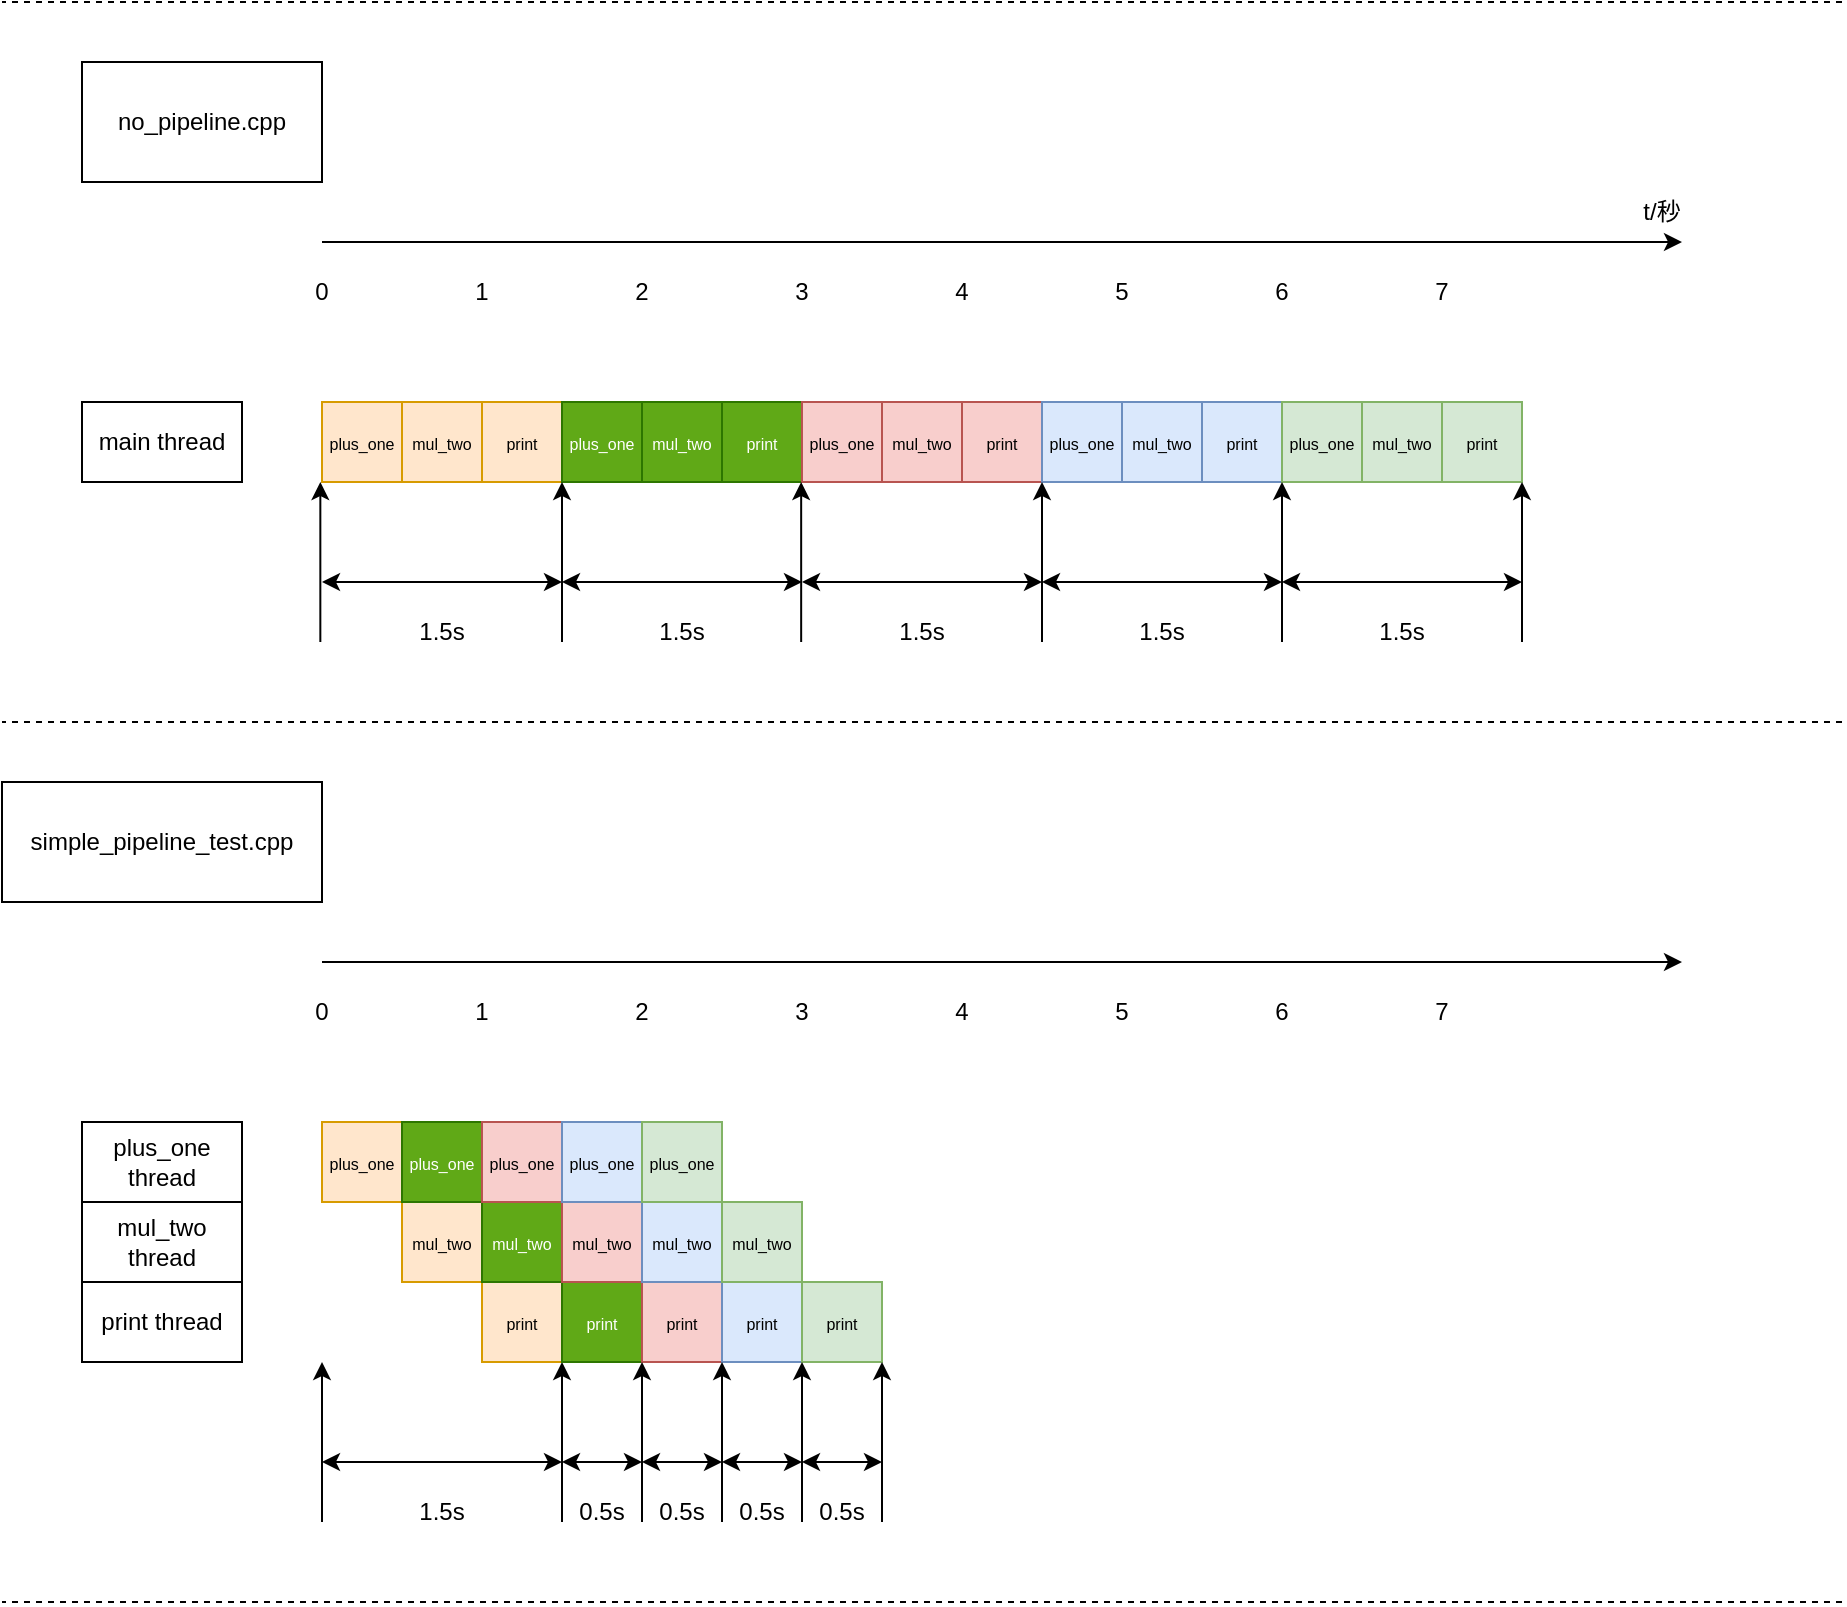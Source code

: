 <mxfile version="19.0.3" type="device"><diagram id="kuyC8JLYU0Bv8T3NJ87K" name="第 1 页"><mxGraphModel dx="1016" dy="658" grid="1" gridSize="10" guides="1" tooltips="1" connect="1" arrows="1" fold="1" page="1" pageScale="1" pageWidth="827" pageHeight="1169" math="0" shadow="0"><root><mxCell id="0"/><mxCell id="1" parent="0"/><mxCell id="ecFVXSNowXnLh2_Sj2PY-1" value="&lt;font style=&quot;font-size: 8px;&quot;&gt;mul_two&lt;/font&gt;" style="rounded=0;whiteSpace=wrap;html=1;fillColor=#ffe6cc;strokeColor=#d79b00;" vertex="1" parent="1"><mxGeometry x="200" y="240" width="40" height="40" as="geometry"/></mxCell><mxCell id="ecFVXSNowXnLh2_Sj2PY-2" value="&lt;font style=&quot;font-size: 8px;&quot;&gt;plus_one&lt;/font&gt;" style="rounded=0;whiteSpace=wrap;html=1;fillColor=#ffe6cc;strokeColor=#d79b00;" vertex="1" parent="1"><mxGeometry x="160" y="240" width="40" height="40" as="geometry"/></mxCell><mxCell id="ecFVXSNowXnLh2_Sj2PY-3" value="&lt;font style=&quot;font-size: 8px;&quot;&gt;print&lt;/font&gt;" style="rounded=0;whiteSpace=wrap;html=1;fillColor=#ffe6cc;strokeColor=#d79b00;" vertex="1" parent="1"><mxGeometry x="240" y="240" width="40" height="40" as="geometry"/></mxCell><mxCell id="ecFVXSNowXnLh2_Sj2PY-32" value="" style="endArrow=classic;html=1;rounded=0;" edge="1" parent="1"><mxGeometry width="50" height="50" relative="1" as="geometry"><mxPoint x="160" y="160" as="sourcePoint"/><mxPoint x="840" y="160" as="targetPoint"/></mxGeometry></mxCell><mxCell id="ecFVXSNowXnLh2_Sj2PY-33" value="t/秒" style="text;html=1;strokeColor=none;fillColor=none;align=center;verticalAlign=middle;whiteSpace=wrap;rounded=0;" vertex="1" parent="1"><mxGeometry x="800" y="130" width="60" height="30" as="geometry"/></mxCell><mxCell id="ecFVXSNowXnLh2_Sj2PY-34" value="0" style="text;html=1;strokeColor=none;fillColor=none;align=center;verticalAlign=middle;whiteSpace=wrap;rounded=0;" vertex="1" parent="1"><mxGeometry x="130" y="170" width="60" height="30" as="geometry"/></mxCell><mxCell id="ecFVXSNowXnLh2_Sj2PY-35" value="1" style="text;html=1;strokeColor=none;fillColor=none;align=center;verticalAlign=middle;whiteSpace=wrap;rounded=0;" vertex="1" parent="1"><mxGeometry x="210" y="170" width="60" height="30" as="geometry"/></mxCell><mxCell id="ecFVXSNowXnLh2_Sj2PY-36" value="2" style="text;html=1;strokeColor=none;fillColor=none;align=center;verticalAlign=middle;whiteSpace=wrap;rounded=0;" vertex="1" parent="1"><mxGeometry x="290" y="170" width="60" height="30" as="geometry"/></mxCell><mxCell id="ecFVXSNowXnLh2_Sj2PY-37" value="3" style="text;html=1;strokeColor=none;fillColor=none;align=center;verticalAlign=middle;whiteSpace=wrap;rounded=0;" vertex="1" parent="1"><mxGeometry x="370" y="170" width="60" height="30" as="geometry"/></mxCell><mxCell id="ecFVXSNowXnLh2_Sj2PY-38" value="4" style="text;html=1;strokeColor=none;fillColor=none;align=center;verticalAlign=middle;whiteSpace=wrap;rounded=0;" vertex="1" parent="1"><mxGeometry x="450" y="170" width="60" height="30" as="geometry"/></mxCell><mxCell id="ecFVXSNowXnLh2_Sj2PY-39" value="5" style="text;html=1;strokeColor=none;fillColor=none;align=center;verticalAlign=middle;whiteSpace=wrap;rounded=0;" vertex="1" parent="1"><mxGeometry x="530" y="170" width="60" height="30" as="geometry"/></mxCell><mxCell id="ecFVXSNowXnLh2_Sj2PY-40" value="6" style="text;html=1;strokeColor=none;fillColor=none;align=center;verticalAlign=middle;whiteSpace=wrap;rounded=0;" vertex="1" parent="1"><mxGeometry x="610" y="170" width="60" height="30" as="geometry"/></mxCell><mxCell id="ecFVXSNowXnLh2_Sj2PY-41" value="7" style="text;html=1;strokeColor=none;fillColor=none;align=center;verticalAlign=middle;whiteSpace=wrap;rounded=0;" vertex="1" parent="1"><mxGeometry x="690" y="170" width="60" height="30" as="geometry"/></mxCell><mxCell id="ecFVXSNowXnLh2_Sj2PY-42" value="&lt;font style=&quot;font-size: 8px;&quot;&gt;mul_two&lt;/font&gt;" style="rounded=0;whiteSpace=wrap;html=1;fillColor=#60a917;strokeColor=#2D7600;fontColor=#ffffff;" vertex="1" parent="1"><mxGeometry x="320" y="240" width="40" height="40" as="geometry"/></mxCell><mxCell id="ecFVXSNowXnLh2_Sj2PY-43" value="&lt;font style=&quot;font-size: 8px;&quot;&gt;plus_one&lt;/font&gt;" style="rounded=0;whiteSpace=wrap;html=1;fillColor=#60a917;strokeColor=#2D7600;fontColor=#ffffff;" vertex="1" parent="1"><mxGeometry x="280" y="240" width="40" height="40" as="geometry"/></mxCell><mxCell id="ecFVXSNowXnLh2_Sj2PY-44" value="&lt;font style=&quot;font-size: 8px;&quot;&gt;print&lt;/font&gt;" style="rounded=0;whiteSpace=wrap;html=1;fillColor=#60a917;strokeColor=#2D7600;fontColor=#ffffff;" vertex="1" parent="1"><mxGeometry x="360" y="240" width="40" height="40" as="geometry"/></mxCell><mxCell id="ecFVXSNowXnLh2_Sj2PY-45" value="&lt;font style=&quot;font-size: 8px;&quot;&gt;mul_two&lt;/font&gt;" style="rounded=0;whiteSpace=wrap;html=1;fillColor=#f8cecc;strokeColor=#b85450;" vertex="1" parent="1"><mxGeometry x="440" y="240" width="40" height="40" as="geometry"/></mxCell><mxCell id="ecFVXSNowXnLh2_Sj2PY-46" value="&lt;font style=&quot;font-size: 8px;&quot;&gt;plus_one&lt;/font&gt;" style="rounded=0;whiteSpace=wrap;html=1;fillColor=#f8cecc;strokeColor=#b85450;" vertex="1" parent="1"><mxGeometry x="400" y="240" width="40" height="40" as="geometry"/></mxCell><mxCell id="ecFVXSNowXnLh2_Sj2PY-47" value="&lt;font style=&quot;font-size: 8px;&quot;&gt;print&lt;/font&gt;" style="rounded=0;whiteSpace=wrap;html=1;fillColor=#f8cecc;strokeColor=#b85450;" vertex="1" parent="1"><mxGeometry x="480" y="240" width="40" height="40" as="geometry"/></mxCell><mxCell id="ecFVXSNowXnLh2_Sj2PY-48" value="&lt;font style=&quot;font-size: 8px;&quot;&gt;mul_two&lt;/font&gt;" style="rounded=0;whiteSpace=wrap;html=1;fillColor=#dae8fc;strokeColor=#6c8ebf;" vertex="1" parent="1"><mxGeometry x="560" y="240" width="40" height="40" as="geometry"/></mxCell><mxCell id="ecFVXSNowXnLh2_Sj2PY-49" value="&lt;font style=&quot;font-size: 8px;&quot;&gt;plus_one&lt;/font&gt;" style="rounded=0;whiteSpace=wrap;html=1;fillColor=#dae8fc;strokeColor=#6c8ebf;" vertex="1" parent="1"><mxGeometry x="520" y="240" width="40" height="40" as="geometry"/></mxCell><mxCell id="ecFVXSNowXnLh2_Sj2PY-50" value="&lt;font style=&quot;font-size: 8px;&quot;&gt;print&lt;/font&gt;" style="rounded=0;whiteSpace=wrap;html=1;fillColor=#dae8fc;strokeColor=#6c8ebf;" vertex="1" parent="1"><mxGeometry x="600" y="240" width="40" height="40" as="geometry"/></mxCell><mxCell id="ecFVXSNowXnLh2_Sj2PY-51" value="&lt;font style=&quot;font-size: 8px;&quot;&gt;mul_two&lt;/font&gt;" style="rounded=0;whiteSpace=wrap;html=1;fillColor=#d5e8d4;strokeColor=#82b366;" vertex="1" parent="1"><mxGeometry x="680" y="240" width="40" height="40" as="geometry"/></mxCell><mxCell id="ecFVXSNowXnLh2_Sj2PY-52" value="&lt;font style=&quot;font-size: 8px;&quot;&gt;plus_one&lt;/font&gt;" style="rounded=0;whiteSpace=wrap;html=1;fillColor=#d5e8d4;strokeColor=#82b366;" vertex="1" parent="1"><mxGeometry x="640" y="240" width="40" height="40" as="geometry"/></mxCell><mxCell id="ecFVXSNowXnLh2_Sj2PY-53" value="&lt;font style=&quot;font-size: 8px;&quot;&gt;print&lt;/font&gt;" style="rounded=0;whiteSpace=wrap;html=1;fillColor=#d5e8d4;strokeColor=#82b366;" vertex="1" parent="1"><mxGeometry x="720" y="240" width="40" height="40" as="geometry"/></mxCell><mxCell id="ecFVXSNowXnLh2_Sj2PY-54" value="" style="endArrow=classic;html=1;rounded=0;fontSize=8;entryX=0;entryY=1;entryDx=0;entryDy=0;" edge="1" parent="1" target="ecFVXSNowXnLh2_Sj2PY-43"><mxGeometry width="50" height="50" relative="1" as="geometry"><mxPoint x="280" y="360" as="sourcePoint"/><mxPoint x="430" y="380" as="targetPoint"/></mxGeometry></mxCell><mxCell id="ecFVXSNowXnLh2_Sj2PY-58" value="" style="endArrow=classic;html=1;rounded=0;fontSize=8;entryX=0;entryY=1;entryDx=0;entryDy=0;" edge="1" parent="1"><mxGeometry width="50" height="50" relative="1" as="geometry"><mxPoint x="399.58" y="360" as="sourcePoint"/><mxPoint x="399.58" y="280" as="targetPoint"/></mxGeometry></mxCell><mxCell id="ecFVXSNowXnLh2_Sj2PY-59" value="" style="endArrow=classic;html=1;rounded=0;fontSize=8;entryX=0;entryY=1;entryDx=0;entryDy=0;" edge="1" parent="1"><mxGeometry width="50" height="50" relative="1" as="geometry"><mxPoint x="520" y="360" as="sourcePoint"/><mxPoint x="520" y="280" as="targetPoint"/></mxGeometry></mxCell><mxCell id="ecFVXSNowXnLh2_Sj2PY-60" value="" style="endArrow=classic;html=1;rounded=0;fontSize=8;entryX=0;entryY=1;entryDx=0;entryDy=0;" edge="1" parent="1"><mxGeometry width="50" height="50" relative="1" as="geometry"><mxPoint x="640" y="360" as="sourcePoint"/><mxPoint x="640" y="280" as="targetPoint"/></mxGeometry></mxCell><mxCell id="ecFVXSNowXnLh2_Sj2PY-61" value="" style="endArrow=classic;html=1;rounded=0;fontSize=8;entryX=0;entryY=1;entryDx=0;entryDy=0;" edge="1" parent="1"><mxGeometry width="50" height="50" relative="1" as="geometry"><mxPoint x="760" y="360" as="sourcePoint"/><mxPoint x="760" y="280" as="targetPoint"/></mxGeometry></mxCell><mxCell id="ecFVXSNowXnLh2_Sj2PY-63" value="&lt;font style=&quot;font-size: 12px;&quot;&gt;main thread&lt;/font&gt;" style="rounded=0;whiteSpace=wrap;html=1;fontSize=8;" vertex="1" parent="1"><mxGeometry x="40" y="240" width="80" height="40" as="geometry"/></mxCell><mxCell id="ecFVXSNowXnLh2_Sj2PY-65" value="" style="endArrow=classic;html=1;rounded=0;" edge="1" parent="1"><mxGeometry width="50" height="50" relative="1" as="geometry"><mxPoint x="160" y="520" as="sourcePoint"/><mxPoint x="840" y="520" as="targetPoint"/></mxGeometry></mxCell><mxCell id="ecFVXSNowXnLh2_Sj2PY-66" value="0" style="text;html=1;strokeColor=none;fillColor=none;align=center;verticalAlign=middle;whiteSpace=wrap;rounded=0;" vertex="1" parent="1"><mxGeometry x="130" y="530" width="60" height="30" as="geometry"/></mxCell><mxCell id="ecFVXSNowXnLh2_Sj2PY-67" value="1" style="text;html=1;strokeColor=none;fillColor=none;align=center;verticalAlign=middle;whiteSpace=wrap;rounded=0;" vertex="1" parent="1"><mxGeometry x="210" y="530" width="60" height="30" as="geometry"/></mxCell><mxCell id="ecFVXSNowXnLh2_Sj2PY-68" value="2" style="text;html=1;strokeColor=none;fillColor=none;align=center;verticalAlign=middle;whiteSpace=wrap;rounded=0;" vertex="1" parent="1"><mxGeometry x="290" y="530" width="60" height="30" as="geometry"/></mxCell><mxCell id="ecFVXSNowXnLh2_Sj2PY-69" value="3" style="text;html=1;strokeColor=none;fillColor=none;align=center;verticalAlign=middle;whiteSpace=wrap;rounded=0;" vertex="1" parent="1"><mxGeometry x="370" y="530" width="60" height="30" as="geometry"/></mxCell><mxCell id="ecFVXSNowXnLh2_Sj2PY-70" value="4" style="text;html=1;strokeColor=none;fillColor=none;align=center;verticalAlign=middle;whiteSpace=wrap;rounded=0;" vertex="1" parent="1"><mxGeometry x="450" y="530" width="60" height="30" as="geometry"/></mxCell><mxCell id="ecFVXSNowXnLh2_Sj2PY-71" value="5" style="text;html=1;strokeColor=none;fillColor=none;align=center;verticalAlign=middle;whiteSpace=wrap;rounded=0;" vertex="1" parent="1"><mxGeometry x="530" y="530" width="60" height="30" as="geometry"/></mxCell><mxCell id="ecFVXSNowXnLh2_Sj2PY-72" value="6" style="text;html=1;strokeColor=none;fillColor=none;align=center;verticalAlign=middle;whiteSpace=wrap;rounded=0;" vertex="1" parent="1"><mxGeometry x="610" y="530" width="60" height="30" as="geometry"/></mxCell><mxCell id="ecFVXSNowXnLh2_Sj2PY-73" value="7" style="text;html=1;strokeColor=none;fillColor=none;align=center;verticalAlign=middle;whiteSpace=wrap;rounded=0;" vertex="1" parent="1"><mxGeometry x="690" y="530" width="60" height="30" as="geometry"/></mxCell><mxCell id="ecFVXSNowXnLh2_Sj2PY-74" value="&lt;font style=&quot;font-size: 8px;&quot;&gt;plus_one&lt;/font&gt;" style="rounded=0;whiteSpace=wrap;html=1;fillColor=#ffe6cc;strokeColor=#d79b00;" vertex="1" parent="1"><mxGeometry x="160" y="600" width="40" height="40" as="geometry"/></mxCell><mxCell id="ecFVXSNowXnLh2_Sj2PY-75" value="&lt;span style=&quot;font-size: 12px;&quot;&gt;plus_one thread&lt;/span&gt;" style="rounded=0;whiteSpace=wrap;html=1;fontSize=8;" vertex="1" parent="1"><mxGeometry x="40" y="600" width="80" height="40" as="geometry"/></mxCell><mxCell id="ecFVXSNowXnLh2_Sj2PY-76" value="&lt;span style=&quot;font-size: 12px;&quot;&gt;mul_two thread&lt;/span&gt;" style="rounded=0;whiteSpace=wrap;html=1;fontSize=8;" vertex="1" parent="1"><mxGeometry x="40" y="640" width="80" height="40" as="geometry"/></mxCell><mxCell id="ecFVXSNowXnLh2_Sj2PY-77" value="&lt;span style=&quot;font-size: 12px;&quot;&gt;print thread&lt;/span&gt;" style="rounded=0;whiteSpace=wrap;html=1;fontSize=8;" vertex="1" parent="1"><mxGeometry x="40" y="680" width="80" height="40" as="geometry"/></mxCell><mxCell id="ecFVXSNowXnLh2_Sj2PY-78" value="&lt;font style=&quot;font-size: 8px;&quot;&gt;mul_two&lt;/font&gt;" style="rounded=0;whiteSpace=wrap;html=1;fillColor=#ffe6cc;strokeColor=#d79b00;" vertex="1" parent="1"><mxGeometry x="200" y="640" width="40" height="40" as="geometry"/></mxCell><mxCell id="ecFVXSNowXnLh2_Sj2PY-79" value="&lt;font style=&quot;font-size: 8px;&quot;&gt;print&lt;/font&gt;" style="rounded=0;whiteSpace=wrap;html=1;fillColor=#ffe6cc;strokeColor=#d79b00;" vertex="1" parent="1"><mxGeometry x="240" y="680" width="40" height="40" as="geometry"/></mxCell><mxCell id="ecFVXSNowXnLh2_Sj2PY-80" value="" style="endArrow=classic;html=1;rounded=0;fontSize=8;entryX=0;entryY=1;entryDx=0;entryDy=0;" edge="1" parent="1"><mxGeometry width="50" height="50" relative="1" as="geometry"><mxPoint x="280" y="800" as="sourcePoint"/><mxPoint x="280" y="720" as="targetPoint"/></mxGeometry></mxCell><mxCell id="ecFVXSNowXnLh2_Sj2PY-81" value="&lt;font style=&quot;font-size: 8px;&quot;&gt;plus_one&lt;/font&gt;" style="rounded=0;whiteSpace=wrap;html=1;fillColor=#60a917;strokeColor=#2D7600;fontColor=#ffffff;" vertex="1" parent="1"><mxGeometry x="200" y="600" width="40" height="40" as="geometry"/></mxCell><mxCell id="ecFVXSNowXnLh2_Sj2PY-82" value="&lt;font style=&quot;font-size: 8px;&quot;&gt;mul_two&lt;/font&gt;" style="rounded=0;whiteSpace=wrap;html=1;fillColor=#60a917;strokeColor=#2D7600;fontColor=#ffffff;" vertex="1" parent="1"><mxGeometry x="240" y="640" width="40" height="40" as="geometry"/></mxCell><mxCell id="ecFVXSNowXnLh2_Sj2PY-83" value="&lt;font style=&quot;font-size: 8px;&quot;&gt;print&lt;/font&gt;" style="rounded=0;whiteSpace=wrap;html=1;fillColor=#60a917;strokeColor=#2D7600;fontColor=#ffffff;" vertex="1" parent="1"><mxGeometry x="280" y="680" width="40" height="40" as="geometry"/></mxCell><mxCell id="ecFVXSNowXnLh2_Sj2PY-84" value="&lt;font style=&quot;font-size: 8px;&quot;&gt;plus_one&lt;/font&gt;" style="rounded=0;whiteSpace=wrap;html=1;fillColor=#f8cecc;strokeColor=#b85450;" vertex="1" parent="1"><mxGeometry x="240" y="600" width="40" height="40" as="geometry"/></mxCell><mxCell id="ecFVXSNowXnLh2_Sj2PY-85" value="&lt;font style=&quot;font-size: 8px;&quot;&gt;mul_two&lt;/font&gt;" style="rounded=0;whiteSpace=wrap;html=1;fillColor=#f8cecc;strokeColor=#b85450;" vertex="1" parent="1"><mxGeometry x="280" y="640" width="40" height="40" as="geometry"/></mxCell><mxCell id="ecFVXSNowXnLh2_Sj2PY-86" value="&lt;font style=&quot;font-size: 8px;&quot;&gt;print&lt;/font&gt;" style="rounded=0;whiteSpace=wrap;html=1;fillColor=#f8cecc;strokeColor=#b85450;" vertex="1" parent="1"><mxGeometry x="320" y="680" width="40" height="40" as="geometry"/></mxCell><mxCell id="ecFVXSNowXnLh2_Sj2PY-87" value="&lt;font style=&quot;font-size: 8px;&quot;&gt;plus_one&lt;/font&gt;" style="rounded=0;whiteSpace=wrap;html=1;fillColor=#dae8fc;strokeColor=#6c8ebf;" vertex="1" parent="1"><mxGeometry x="280" y="600" width="40" height="40" as="geometry"/></mxCell><mxCell id="ecFVXSNowXnLh2_Sj2PY-88" value="&lt;font style=&quot;font-size: 8px;&quot;&gt;mul_two&lt;/font&gt;" style="rounded=0;whiteSpace=wrap;html=1;fillColor=#dae8fc;strokeColor=#6c8ebf;" vertex="1" parent="1"><mxGeometry x="320" y="640" width="40" height="40" as="geometry"/></mxCell><mxCell id="ecFVXSNowXnLh2_Sj2PY-89" value="&lt;font style=&quot;font-size: 8px;&quot;&gt;print&lt;/font&gt;" style="rounded=0;whiteSpace=wrap;html=1;fillColor=#dae8fc;strokeColor=#6c8ebf;" vertex="1" parent="1"><mxGeometry x="360" y="680" width="40" height="40" as="geometry"/></mxCell><mxCell id="ecFVXSNowXnLh2_Sj2PY-90" value="&lt;font style=&quot;font-size: 8px;&quot;&gt;plus_one&lt;/font&gt;" style="rounded=0;whiteSpace=wrap;html=1;fillColor=#d5e8d4;strokeColor=#82b366;" vertex="1" parent="1"><mxGeometry x="320" y="600" width="40" height="40" as="geometry"/></mxCell><mxCell id="ecFVXSNowXnLh2_Sj2PY-91" value="&lt;font style=&quot;font-size: 8px;&quot;&gt;mul_two&lt;/font&gt;" style="rounded=0;whiteSpace=wrap;html=1;fillColor=#d5e8d4;strokeColor=#82b366;" vertex="1" parent="1"><mxGeometry x="360" y="640" width="40" height="40" as="geometry"/></mxCell><mxCell id="ecFVXSNowXnLh2_Sj2PY-92" value="&lt;font style=&quot;font-size: 8px;&quot;&gt;print&lt;/font&gt;" style="rounded=0;whiteSpace=wrap;html=1;fillColor=#d5e8d4;strokeColor=#82b366;" vertex="1" parent="1"><mxGeometry x="400" y="680" width="40" height="40" as="geometry"/></mxCell><mxCell id="ecFVXSNowXnLh2_Sj2PY-93" value="1.5s" style="text;html=1;strokeColor=none;fillColor=none;align=center;verticalAlign=middle;whiteSpace=wrap;rounded=0;fontSize=12;" vertex="1" parent="1"><mxGeometry x="190" y="340" width="60" height="30" as="geometry"/></mxCell><mxCell id="ecFVXSNowXnLh2_Sj2PY-96" value="" style="endArrow=classic;html=1;rounded=0;fontSize=8;entryX=0;entryY=1;entryDx=0;entryDy=0;" edge="1" parent="1"><mxGeometry width="50" height="50" relative="1" as="geometry"><mxPoint x="159.17" y="360" as="sourcePoint"/><mxPoint x="159.17" y="280" as="targetPoint"/></mxGeometry></mxCell><mxCell id="ecFVXSNowXnLh2_Sj2PY-97" value="" style="endArrow=classic;startArrow=classic;html=1;rounded=0;fontSize=12;" edge="1" parent="1"><mxGeometry width="50" height="50" relative="1" as="geometry"><mxPoint x="160" y="330" as="sourcePoint"/><mxPoint x="280" y="330" as="targetPoint"/></mxGeometry></mxCell><mxCell id="ecFVXSNowXnLh2_Sj2PY-98" value="1.5s" style="text;html=1;strokeColor=none;fillColor=none;align=center;verticalAlign=middle;whiteSpace=wrap;rounded=0;fontSize=12;" vertex="1" parent="1"><mxGeometry x="310" y="340" width="60" height="30" as="geometry"/></mxCell><mxCell id="ecFVXSNowXnLh2_Sj2PY-99" value="" style="endArrow=classic;startArrow=classic;html=1;rounded=0;fontSize=12;" edge="1" parent="1"><mxGeometry width="50" height="50" relative="1" as="geometry"><mxPoint x="280" y="330" as="sourcePoint"/><mxPoint x="400" y="330" as="targetPoint"/></mxGeometry></mxCell><mxCell id="ecFVXSNowXnLh2_Sj2PY-100" value="1.5s" style="text;html=1;strokeColor=none;fillColor=none;align=center;verticalAlign=middle;whiteSpace=wrap;rounded=0;fontSize=12;" vertex="1" parent="1"><mxGeometry x="430" y="340" width="60" height="30" as="geometry"/></mxCell><mxCell id="ecFVXSNowXnLh2_Sj2PY-101" value="" style="endArrow=classic;startArrow=classic;html=1;rounded=0;fontSize=12;" edge="1" parent="1"><mxGeometry width="50" height="50" relative="1" as="geometry"><mxPoint x="400" y="330" as="sourcePoint"/><mxPoint x="520" y="330" as="targetPoint"/></mxGeometry></mxCell><mxCell id="ecFVXSNowXnLh2_Sj2PY-102" value="1.5s" style="text;html=1;strokeColor=none;fillColor=none;align=center;verticalAlign=middle;whiteSpace=wrap;rounded=0;fontSize=12;" vertex="1" parent="1"><mxGeometry x="550" y="340" width="60" height="30" as="geometry"/></mxCell><mxCell id="ecFVXSNowXnLh2_Sj2PY-103" value="" style="endArrow=classic;startArrow=classic;html=1;rounded=0;fontSize=12;" edge="1" parent="1"><mxGeometry width="50" height="50" relative="1" as="geometry"><mxPoint x="520" y="330" as="sourcePoint"/><mxPoint x="640" y="330" as="targetPoint"/></mxGeometry></mxCell><mxCell id="ecFVXSNowXnLh2_Sj2PY-104" value="1.5s" style="text;html=1;strokeColor=none;fillColor=none;align=center;verticalAlign=middle;whiteSpace=wrap;rounded=0;fontSize=12;" vertex="1" parent="1"><mxGeometry x="670" y="340" width="60" height="30" as="geometry"/></mxCell><mxCell id="ecFVXSNowXnLh2_Sj2PY-105" value="" style="endArrow=classic;startArrow=classic;html=1;rounded=0;fontSize=12;" edge="1" parent="1"><mxGeometry width="50" height="50" relative="1" as="geometry"><mxPoint x="640" y="330" as="sourcePoint"/><mxPoint x="760" y="330" as="targetPoint"/></mxGeometry></mxCell><mxCell id="ecFVXSNowXnLh2_Sj2PY-106" value="" style="endArrow=classic;html=1;rounded=0;fontSize=8;entryX=0;entryY=1;entryDx=0;entryDy=0;" edge="1" parent="1"><mxGeometry width="50" height="50" relative="1" as="geometry"><mxPoint x="160" y="800" as="sourcePoint"/><mxPoint x="160" y="720" as="targetPoint"/></mxGeometry></mxCell><mxCell id="ecFVXSNowXnLh2_Sj2PY-107" value="" style="endArrow=classic;html=1;rounded=0;fontSize=8;entryX=0;entryY=1;entryDx=0;entryDy=0;" edge="1" parent="1"><mxGeometry width="50" height="50" relative="1" as="geometry"><mxPoint x="320" y="800" as="sourcePoint"/><mxPoint x="320" y="720" as="targetPoint"/></mxGeometry></mxCell><mxCell id="ecFVXSNowXnLh2_Sj2PY-108" value="" style="endArrow=classic;html=1;rounded=0;fontSize=8;entryX=0;entryY=1;entryDx=0;entryDy=0;" edge="1" parent="1"><mxGeometry width="50" height="50" relative="1" as="geometry"><mxPoint x="360" y="800" as="sourcePoint"/><mxPoint x="360" y="720" as="targetPoint"/></mxGeometry></mxCell><mxCell id="ecFVXSNowXnLh2_Sj2PY-109" value="" style="endArrow=classic;html=1;rounded=0;fontSize=8;entryX=0;entryY=1;entryDx=0;entryDy=0;" edge="1" parent="1"><mxGeometry width="50" height="50" relative="1" as="geometry"><mxPoint x="400" y="800" as="sourcePoint"/><mxPoint x="400" y="720" as="targetPoint"/></mxGeometry></mxCell><mxCell id="ecFVXSNowXnLh2_Sj2PY-110" value="" style="endArrow=classic;html=1;rounded=0;fontSize=8;entryX=0;entryY=1;entryDx=0;entryDy=0;" edge="1" parent="1"><mxGeometry width="50" height="50" relative="1" as="geometry"><mxPoint x="440" y="800" as="sourcePoint"/><mxPoint x="440" y="720" as="targetPoint"/></mxGeometry></mxCell><mxCell id="ecFVXSNowXnLh2_Sj2PY-111" value="" style="endArrow=classic;startArrow=classic;html=1;rounded=0;fontSize=12;" edge="1" parent="1"><mxGeometry width="50" height="50" relative="1" as="geometry"><mxPoint x="160" y="770" as="sourcePoint"/><mxPoint x="280" y="770" as="targetPoint"/></mxGeometry></mxCell><mxCell id="ecFVXSNowXnLh2_Sj2PY-113" value="" style="endArrow=classic;startArrow=classic;html=1;rounded=0;fontSize=12;" edge="1" parent="1"><mxGeometry width="50" height="50" relative="1" as="geometry"><mxPoint x="280" y="770" as="sourcePoint"/><mxPoint x="320" y="770" as="targetPoint"/></mxGeometry></mxCell><mxCell id="ecFVXSNowXnLh2_Sj2PY-114" value="" style="endArrow=classic;startArrow=classic;html=1;rounded=0;fontSize=12;" edge="1" parent="1"><mxGeometry width="50" height="50" relative="1" as="geometry"><mxPoint x="320" y="770" as="sourcePoint"/><mxPoint x="360" y="770" as="targetPoint"/></mxGeometry></mxCell><mxCell id="ecFVXSNowXnLh2_Sj2PY-115" value="" style="endArrow=classic;startArrow=classic;html=1;rounded=0;fontSize=12;" edge="1" parent="1"><mxGeometry width="50" height="50" relative="1" as="geometry"><mxPoint x="360" y="770" as="sourcePoint"/><mxPoint x="400" y="770" as="targetPoint"/></mxGeometry></mxCell><mxCell id="ecFVXSNowXnLh2_Sj2PY-116" value="" style="endArrow=classic;startArrow=classic;html=1;rounded=0;fontSize=12;" edge="1" parent="1"><mxGeometry width="50" height="50" relative="1" as="geometry"><mxPoint x="400" y="770" as="sourcePoint"/><mxPoint x="440" y="770" as="targetPoint"/></mxGeometry></mxCell><mxCell id="ecFVXSNowXnLh2_Sj2PY-117" value="1.5s" style="text;html=1;strokeColor=none;fillColor=none;align=center;verticalAlign=middle;whiteSpace=wrap;rounded=0;fontSize=12;" vertex="1" parent="1"><mxGeometry x="190" y="780" width="60" height="30" as="geometry"/></mxCell><mxCell id="ecFVXSNowXnLh2_Sj2PY-118" value="0.5s" style="text;html=1;strokeColor=none;fillColor=none;align=center;verticalAlign=middle;whiteSpace=wrap;rounded=0;fontSize=12;" vertex="1" parent="1"><mxGeometry x="280" y="780" width="40" height="30" as="geometry"/></mxCell><mxCell id="ecFVXSNowXnLh2_Sj2PY-119" value="0.5s" style="text;html=1;strokeColor=none;fillColor=none;align=center;verticalAlign=middle;whiteSpace=wrap;rounded=0;fontSize=12;" vertex="1" parent="1"><mxGeometry x="320" y="780" width="40" height="30" as="geometry"/></mxCell><mxCell id="ecFVXSNowXnLh2_Sj2PY-120" value="0.5s" style="text;html=1;strokeColor=none;fillColor=none;align=center;verticalAlign=middle;whiteSpace=wrap;rounded=0;fontSize=12;" vertex="1" parent="1"><mxGeometry x="360" y="780" width="40" height="30" as="geometry"/></mxCell><mxCell id="ecFVXSNowXnLh2_Sj2PY-121" value="0.5s" style="text;html=1;strokeColor=none;fillColor=none;align=center;verticalAlign=middle;whiteSpace=wrap;rounded=0;fontSize=12;" vertex="1" parent="1"><mxGeometry x="400" y="780" width="40" height="30" as="geometry"/></mxCell><mxCell id="ecFVXSNowXnLh2_Sj2PY-124" value="" style="endArrow=none;dashed=1;html=1;rounded=0;fontSize=12;" edge="1" parent="1"><mxGeometry width="50" height="50" relative="1" as="geometry"><mxPoint x="920" y="400" as="sourcePoint"/><mxPoint y="400" as="targetPoint"/></mxGeometry></mxCell><mxCell id="ecFVXSNowXnLh2_Sj2PY-125" value="" style="endArrow=none;dashed=1;html=1;rounded=0;fontSize=12;" edge="1" parent="1"><mxGeometry width="50" height="50" relative="1" as="geometry"><mxPoint x="920" y="40" as="sourcePoint"/><mxPoint x="1.137e-13" y="40" as="targetPoint"/></mxGeometry></mxCell><mxCell id="ecFVXSNowXnLh2_Sj2PY-127" value="no_pipeline.cpp" style="rounded=0;whiteSpace=wrap;html=1;fontSize=12;" vertex="1" parent="1"><mxGeometry x="40" y="70" width="120" height="60" as="geometry"/></mxCell><mxCell id="ecFVXSNowXnLh2_Sj2PY-128" value="simple_pipeline_test.cpp" style="rounded=0;whiteSpace=wrap;html=1;fontSize=12;" vertex="1" parent="1"><mxGeometry y="430" width="160" height="60" as="geometry"/></mxCell><mxCell id="ecFVXSNowXnLh2_Sj2PY-129" value="" style="endArrow=none;dashed=1;html=1;rounded=0;fontSize=12;" edge="1" parent="1"><mxGeometry width="50" height="50" relative="1" as="geometry"><mxPoint x="920" y="840" as="sourcePoint"/><mxPoint x="1.137e-13" y="840" as="targetPoint"/></mxGeometry></mxCell></root></mxGraphModel></diagram></mxfile>